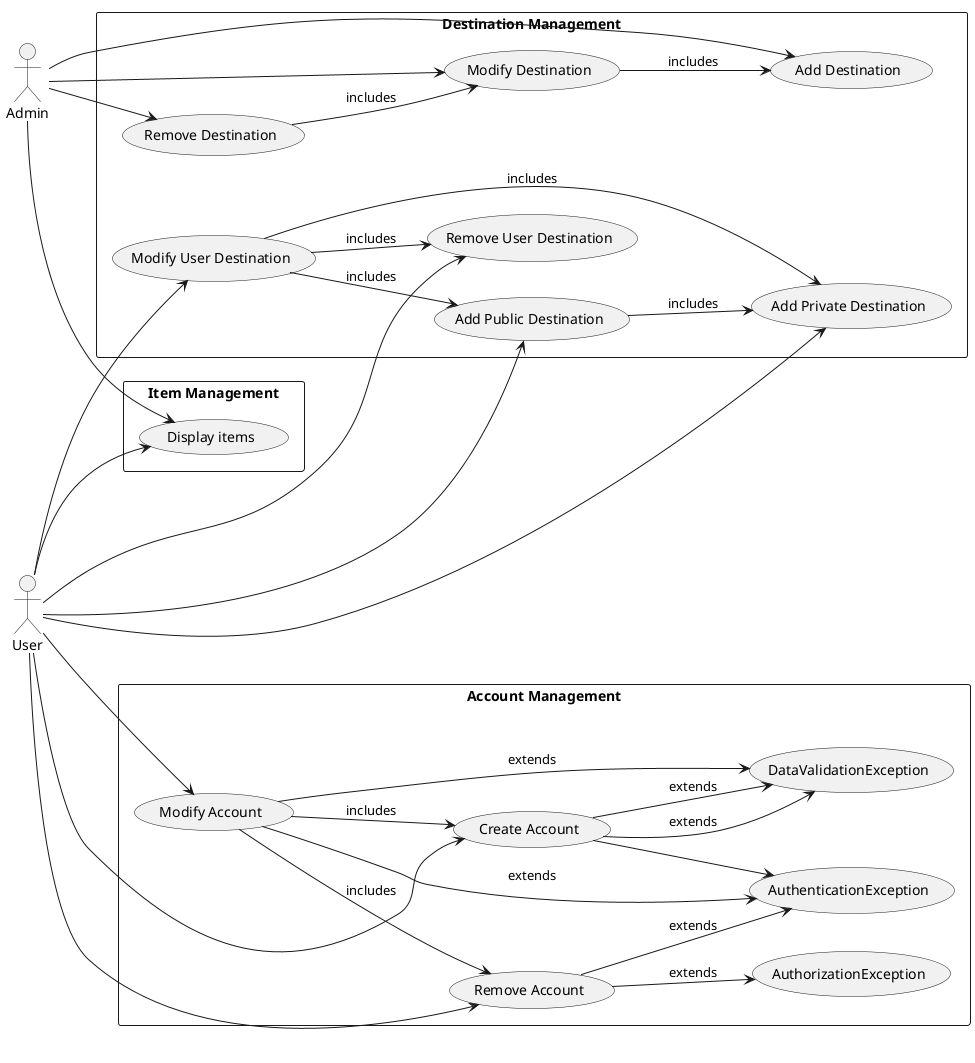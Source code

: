 @startuml UseCases
left to right direction
actor Admin
actor User

rectangle "Destination Management" {
  Admin --> (Add Destination)
  Admin --> (Modify Destination)
  Admin --> (Remove Destination)
  User --> (Add Public Destination)
  User --> (Add Private Destination)
  User --> (Modify User Destination)
  User --> (Remove User Destination)
  (Add Public Destination)
}

rectangle "Account Management" {
  User --> (Create Account)
  User --> (Modify Account)
  User --> (Remove Account)
  (Create Account) --> (AuthenticationException)
  (Create Account) --> (DataValidationException) : extends
  (Create Account) --> (DataValidationException) : extends
  (Modify Account) --> (AuthenticationException) : extends
  (Modify Account) --> (DataValidationException) : extends
  (Remove Account) --> (AuthenticationException) : extends
  (Remove Account) --> (AuthorizationException): extends
}

rectangle "Item Management" {
  Admin --> (Display items)
  User --> (Display items)
}

(Add Public Destination) --> (Add Private Destination) : includes
(Modify Destination) --> (Add Destination) : includes
(Remove Destination) --> (Modify Destination) : includes
(Modify User Destination) --> (Add Public Destination) : includes
(Modify User Destination) --> (Add Private Destination) : includes
(Modify User Destination) --> (Remove User Destination) : includes
(Modify Account) --> (Create Account) : includes
(Modify Account) --> (Remove Account) : includes
@enduml
